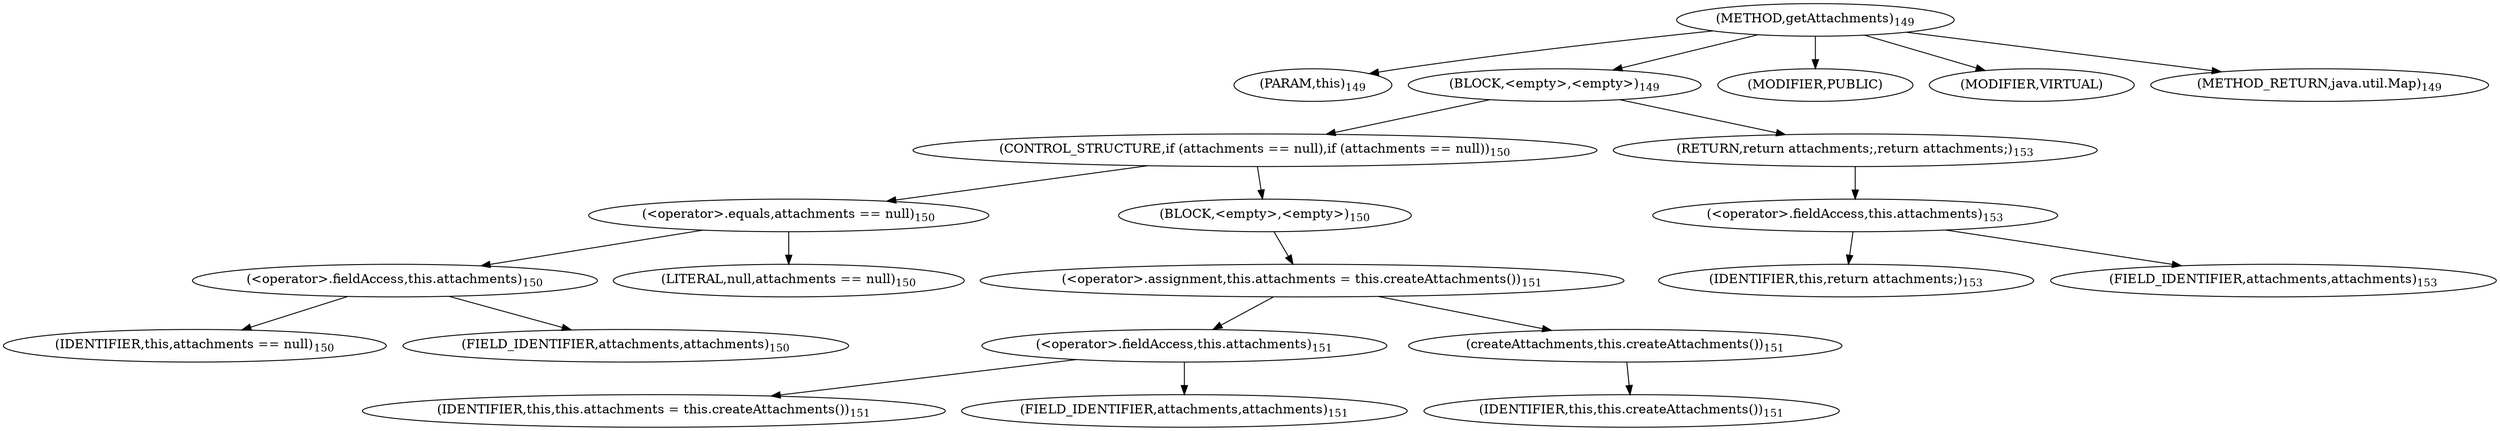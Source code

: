 digraph "getAttachments" {  
"319" [label = <(METHOD,getAttachments)<SUB>149</SUB>> ]
"31" [label = <(PARAM,this)<SUB>149</SUB>> ]
"320" [label = <(BLOCK,&lt;empty&gt;,&lt;empty&gt;)<SUB>149</SUB>> ]
"321" [label = <(CONTROL_STRUCTURE,if (attachments == null),if (attachments == null))<SUB>150</SUB>> ]
"322" [label = <(&lt;operator&gt;.equals,attachments == null)<SUB>150</SUB>> ]
"323" [label = <(&lt;operator&gt;.fieldAccess,this.attachments)<SUB>150</SUB>> ]
"324" [label = <(IDENTIFIER,this,attachments == null)<SUB>150</SUB>> ]
"325" [label = <(FIELD_IDENTIFIER,attachments,attachments)<SUB>150</SUB>> ]
"326" [label = <(LITERAL,null,attachments == null)<SUB>150</SUB>> ]
"327" [label = <(BLOCK,&lt;empty&gt;,&lt;empty&gt;)<SUB>150</SUB>> ]
"328" [label = <(&lt;operator&gt;.assignment,this.attachments = this.createAttachments())<SUB>151</SUB>> ]
"329" [label = <(&lt;operator&gt;.fieldAccess,this.attachments)<SUB>151</SUB>> ]
"330" [label = <(IDENTIFIER,this,this.attachments = this.createAttachments())<SUB>151</SUB>> ]
"331" [label = <(FIELD_IDENTIFIER,attachments,attachments)<SUB>151</SUB>> ]
"332" [label = <(createAttachments,this.createAttachments())<SUB>151</SUB>> ]
"30" [label = <(IDENTIFIER,this,this.createAttachments())<SUB>151</SUB>> ]
"333" [label = <(RETURN,return attachments;,return attachments;)<SUB>153</SUB>> ]
"334" [label = <(&lt;operator&gt;.fieldAccess,this.attachments)<SUB>153</SUB>> ]
"335" [label = <(IDENTIFIER,this,return attachments;)<SUB>153</SUB>> ]
"336" [label = <(FIELD_IDENTIFIER,attachments,attachments)<SUB>153</SUB>> ]
"337" [label = <(MODIFIER,PUBLIC)> ]
"338" [label = <(MODIFIER,VIRTUAL)> ]
"339" [label = <(METHOD_RETURN,java.util.Map)<SUB>149</SUB>> ]
  "319" -> "31" 
  "319" -> "320" 
  "319" -> "337" 
  "319" -> "338" 
  "319" -> "339" 
  "320" -> "321" 
  "320" -> "333" 
  "321" -> "322" 
  "321" -> "327" 
  "322" -> "323" 
  "322" -> "326" 
  "323" -> "324" 
  "323" -> "325" 
  "327" -> "328" 
  "328" -> "329" 
  "328" -> "332" 
  "329" -> "330" 
  "329" -> "331" 
  "332" -> "30" 
  "333" -> "334" 
  "334" -> "335" 
  "334" -> "336" 
}

